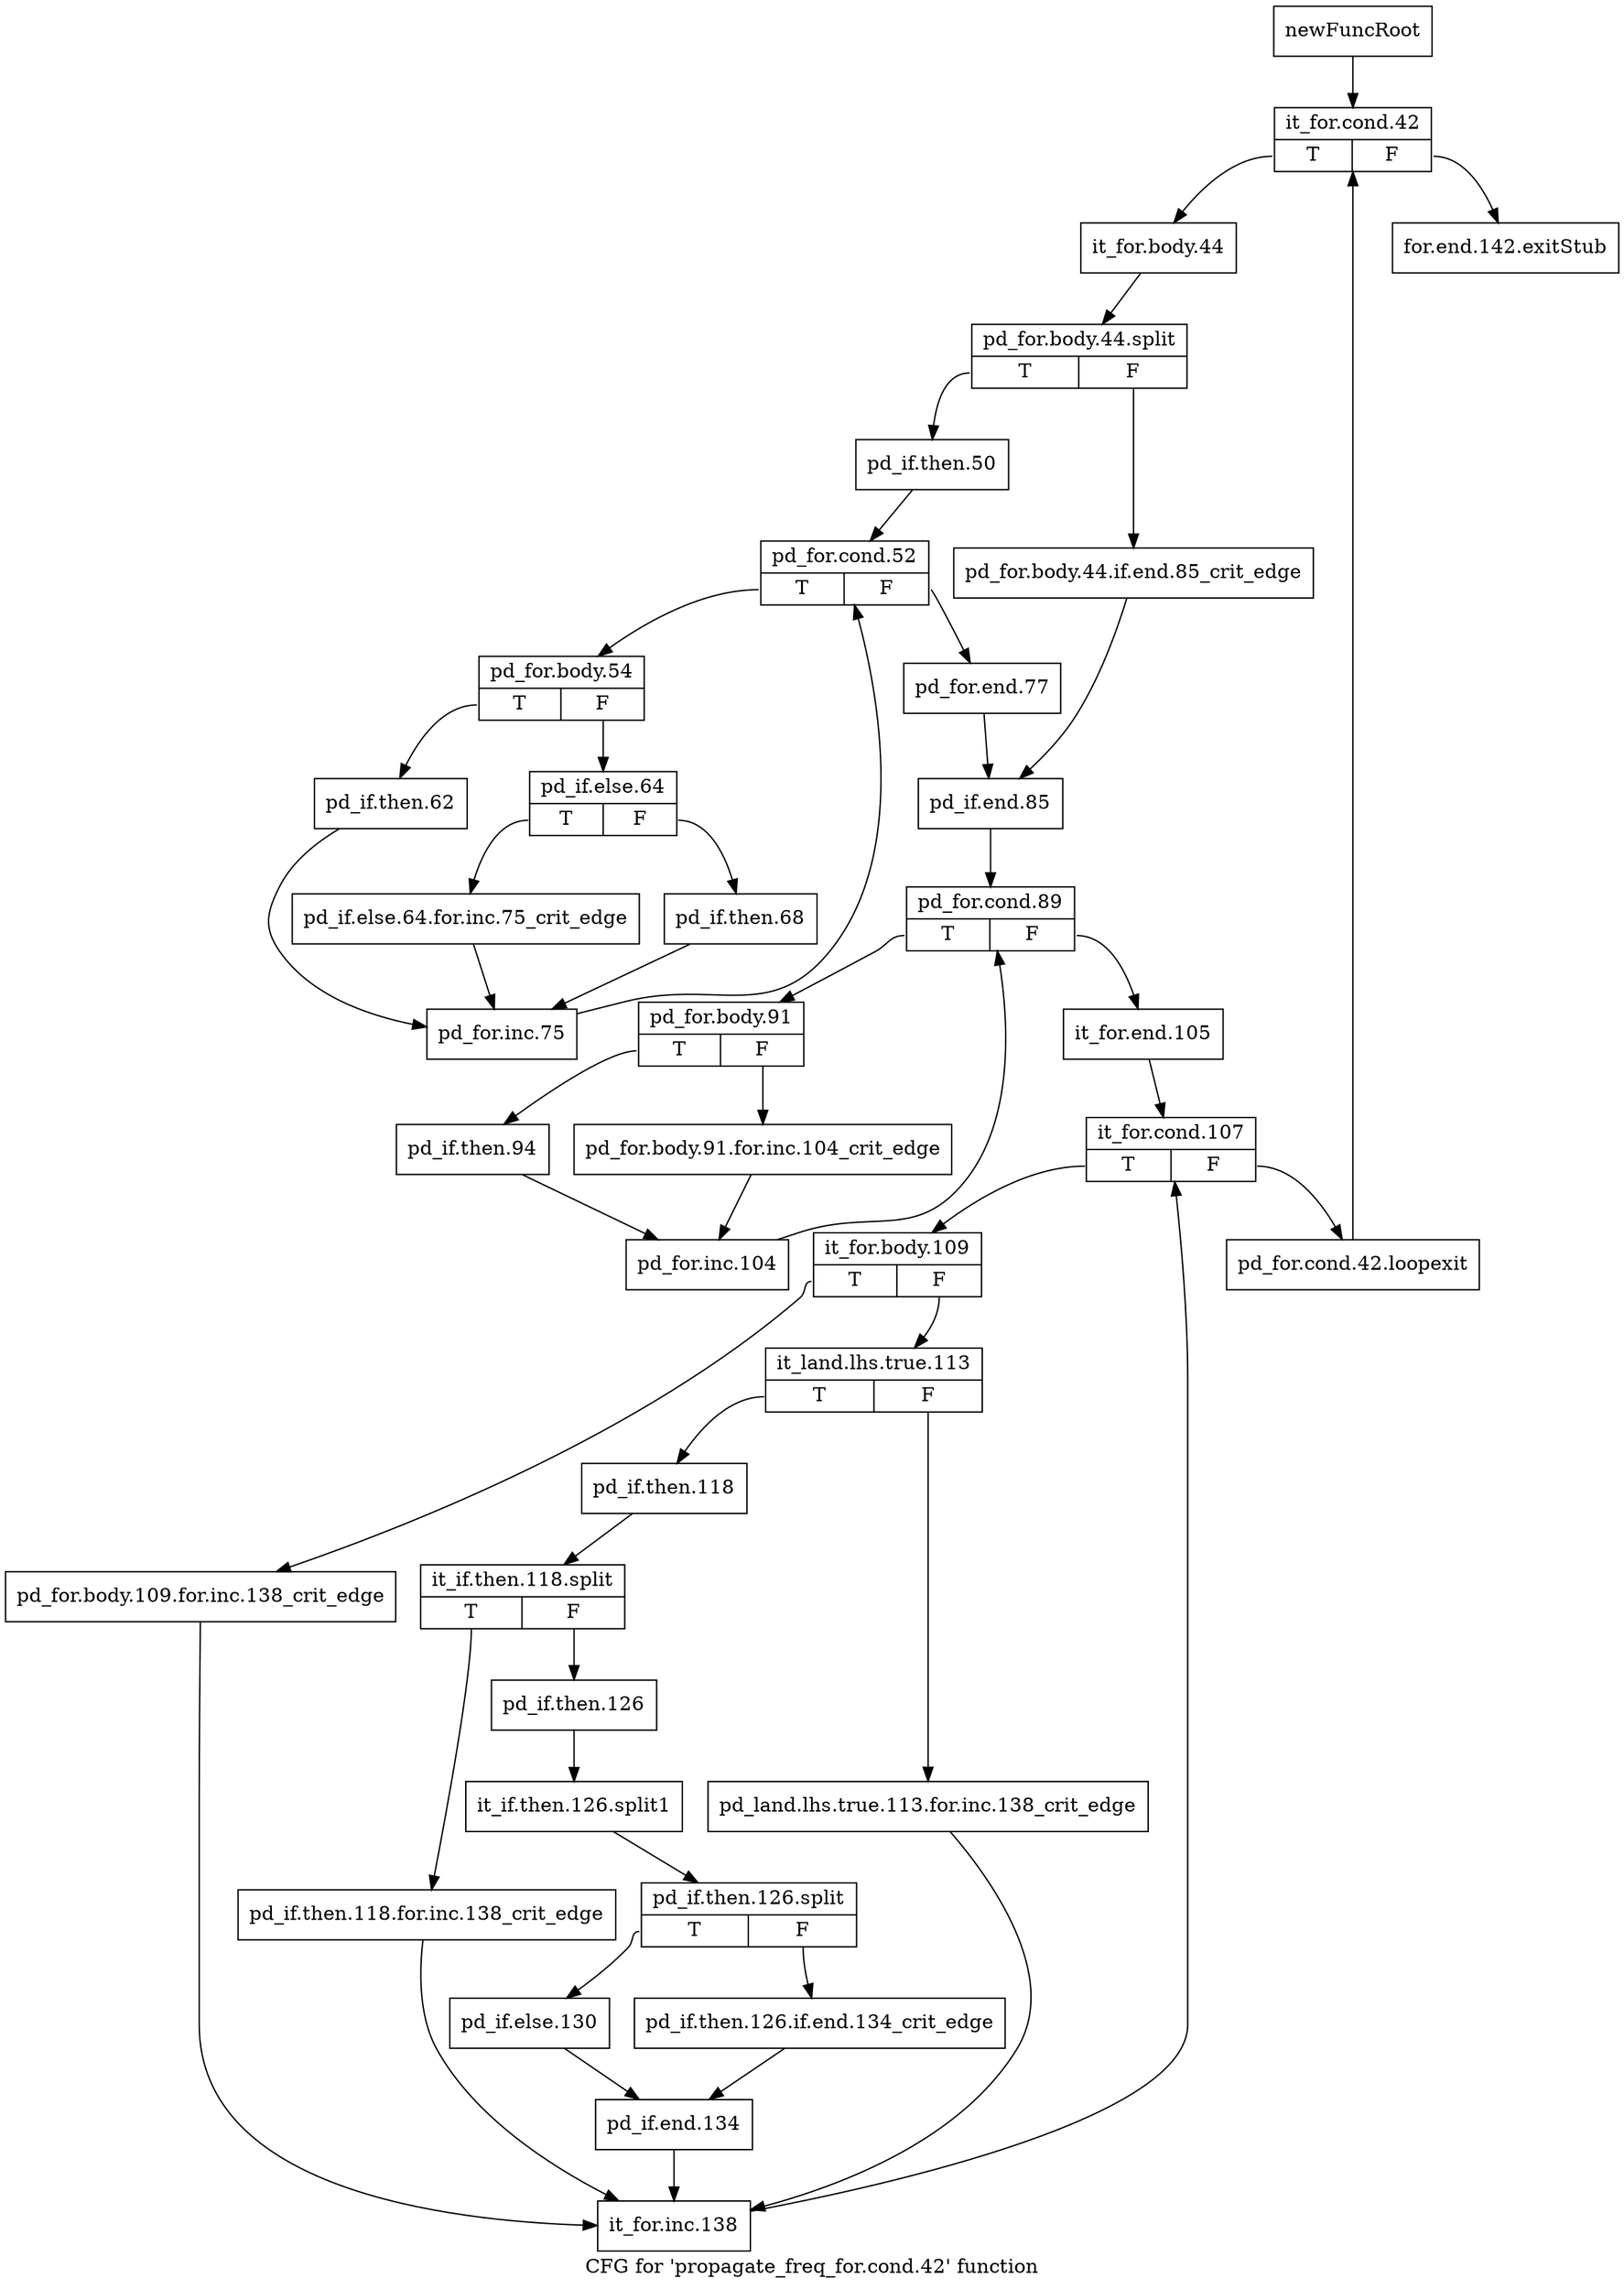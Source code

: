digraph "CFG for 'propagate_freq_for.cond.42' function" {
	label="CFG for 'propagate_freq_for.cond.42' function";

	Node0xb76f7c0 [shape=record,label="{newFuncRoot}"];
	Node0xb76f7c0 -> Node0xb76f860;
	Node0xb76f810 [shape=record,label="{for.end.142.exitStub}"];
	Node0xb76f860 [shape=record,label="{it_for.cond.42|{<s0>T|<s1>F}}"];
	Node0xb76f860:s0 -> Node0xb76f8b0;
	Node0xb76f860:s1 -> Node0xb76f810;
	Node0xb76f8b0 [shape=record,label="{it_for.body.44}"];
	Node0xb76f8b0 -> Node0xf942460;
	Node0xf942460 [shape=record,label="{pd_for.body.44.split|{<s0>T|<s1>F}}"];
	Node0xf942460:s0 -> Node0xb76f950;
	Node0xf942460:s1 -> Node0xb76f900;
	Node0xb76f900 [shape=record,label="{pd_for.body.44.if.end.85_crit_edge}"];
	Node0xb76f900 -> Node0xb76fa40;
	Node0xb76f950 [shape=record,label="{pd_if.then.50}"];
	Node0xb76f950 -> Node0xb76f9a0;
	Node0xb76f9a0 [shape=record,label="{pd_for.cond.52|{<s0>T|<s1>F}}"];
	Node0xb76f9a0:s0 -> Node0xb770080;
	Node0xb76f9a0:s1 -> Node0xb76f9f0;
	Node0xb76f9f0 [shape=record,label="{pd_for.end.77}"];
	Node0xb76f9f0 -> Node0xb76fa40;
	Node0xb76fa40 [shape=record,label="{pd_if.end.85}"];
	Node0xb76fa40 -> Node0xb76fa90;
	Node0xb76fa90 [shape=record,label="{pd_for.cond.89|{<s0>T|<s1>F}}"];
	Node0xb76fa90:s0 -> Node0xb76ff40;
	Node0xb76fa90:s1 -> Node0xb76fae0;
	Node0xb76fae0 [shape=record,label="{it_for.end.105}"];
	Node0xb76fae0 -> Node0xb76fb30;
	Node0xb76fb30 [shape=record,label="{it_for.cond.107|{<s0>T|<s1>F}}"];
	Node0xb76fb30:s0 -> Node0xb76fbd0;
	Node0xb76fb30:s1 -> Node0xb76fb80;
	Node0xb76fb80 [shape=record,label="{pd_for.cond.42.loopexit}"];
	Node0xb76fb80 -> Node0xb76f860;
	Node0xb76fbd0 [shape=record,label="{it_for.body.109|{<s0>T|<s1>F}}"];
	Node0xb76fbd0:s0 -> Node0xb76fea0;
	Node0xb76fbd0:s1 -> Node0xb76fc20;
	Node0xb76fc20 [shape=record,label="{it_land.lhs.true.113|{<s0>T|<s1>F}}"];
	Node0xb76fc20:s0 -> Node0xb76fcc0;
	Node0xb76fc20:s1 -> Node0xb76fc70;
	Node0xb76fc70 [shape=record,label="{pd_land.lhs.true.113.for.inc.138_crit_edge}"];
	Node0xb76fc70 -> Node0xb76fef0;
	Node0xb76fcc0 [shape=record,label="{pd_if.then.118}"];
	Node0xb76fcc0 -> Node0xf942030;
	Node0xf942030 [shape=record,label="{it_if.then.118.split|{<s0>T|<s1>F}}"];
	Node0xf942030:s0 -> Node0xb76fe50;
	Node0xf942030:s1 -> Node0xb76fd10;
	Node0xb76fd10 [shape=record,label="{pd_if.then.126}"];
	Node0xb76fd10 -> Node0xf941880;
	Node0xf941880 [shape=record,label="{it_if.then.126.split1}"];
	Node0xf941880 -> Node0xf941a00;
	Node0xf941a00 [shape=record,label="{pd_if.then.126.split|{<s0>T|<s1>F}}"];
	Node0xf941a00:s0 -> Node0xb76fdb0;
	Node0xf941a00:s1 -> Node0xb76fd60;
	Node0xb76fd60 [shape=record,label="{pd_if.then.126.if.end.134_crit_edge}"];
	Node0xb76fd60 -> Node0xb76fe00;
	Node0xb76fdb0 [shape=record,label="{pd_if.else.130}"];
	Node0xb76fdb0 -> Node0xb76fe00;
	Node0xb76fe00 [shape=record,label="{pd_if.end.134}"];
	Node0xb76fe00 -> Node0xb76fef0;
	Node0xb76fe50 [shape=record,label="{pd_if.then.118.for.inc.138_crit_edge}"];
	Node0xb76fe50 -> Node0xb76fef0;
	Node0xb76fea0 [shape=record,label="{pd_for.body.109.for.inc.138_crit_edge}"];
	Node0xb76fea0 -> Node0xb76fef0;
	Node0xb76fef0 [shape=record,label="{it_for.inc.138}"];
	Node0xb76fef0 -> Node0xb76fb30;
	Node0xb76ff40 [shape=record,label="{pd_for.body.91|{<s0>T|<s1>F}}"];
	Node0xb76ff40:s0 -> Node0xb76ffe0;
	Node0xb76ff40:s1 -> Node0xb76ff90;
	Node0xb76ff90 [shape=record,label="{pd_for.body.91.for.inc.104_crit_edge}"];
	Node0xb76ff90 -> Node0xb770030;
	Node0xb76ffe0 [shape=record,label="{pd_if.then.94}"];
	Node0xb76ffe0 -> Node0xb770030;
	Node0xb770030 [shape=record,label="{pd_for.inc.104}"];
	Node0xb770030 -> Node0xb76fa90;
	Node0xb770080 [shape=record,label="{pd_for.body.54|{<s0>T|<s1>F}}"];
	Node0xb770080:s0 -> Node0xb7701c0;
	Node0xb770080:s1 -> Node0xb7700d0;
	Node0xb7700d0 [shape=record,label="{pd_if.else.64|{<s0>T|<s1>F}}"];
	Node0xb7700d0:s0 -> Node0xb770170;
	Node0xb7700d0:s1 -> Node0xb770120;
	Node0xb770120 [shape=record,label="{pd_if.then.68}"];
	Node0xb770120 -> Node0xb770210;
	Node0xb770170 [shape=record,label="{pd_if.else.64.for.inc.75_crit_edge}"];
	Node0xb770170 -> Node0xb770210;
	Node0xb7701c0 [shape=record,label="{pd_if.then.62}"];
	Node0xb7701c0 -> Node0xb770210;
	Node0xb770210 [shape=record,label="{pd_for.inc.75}"];
	Node0xb770210 -> Node0xb76f9a0;
}
